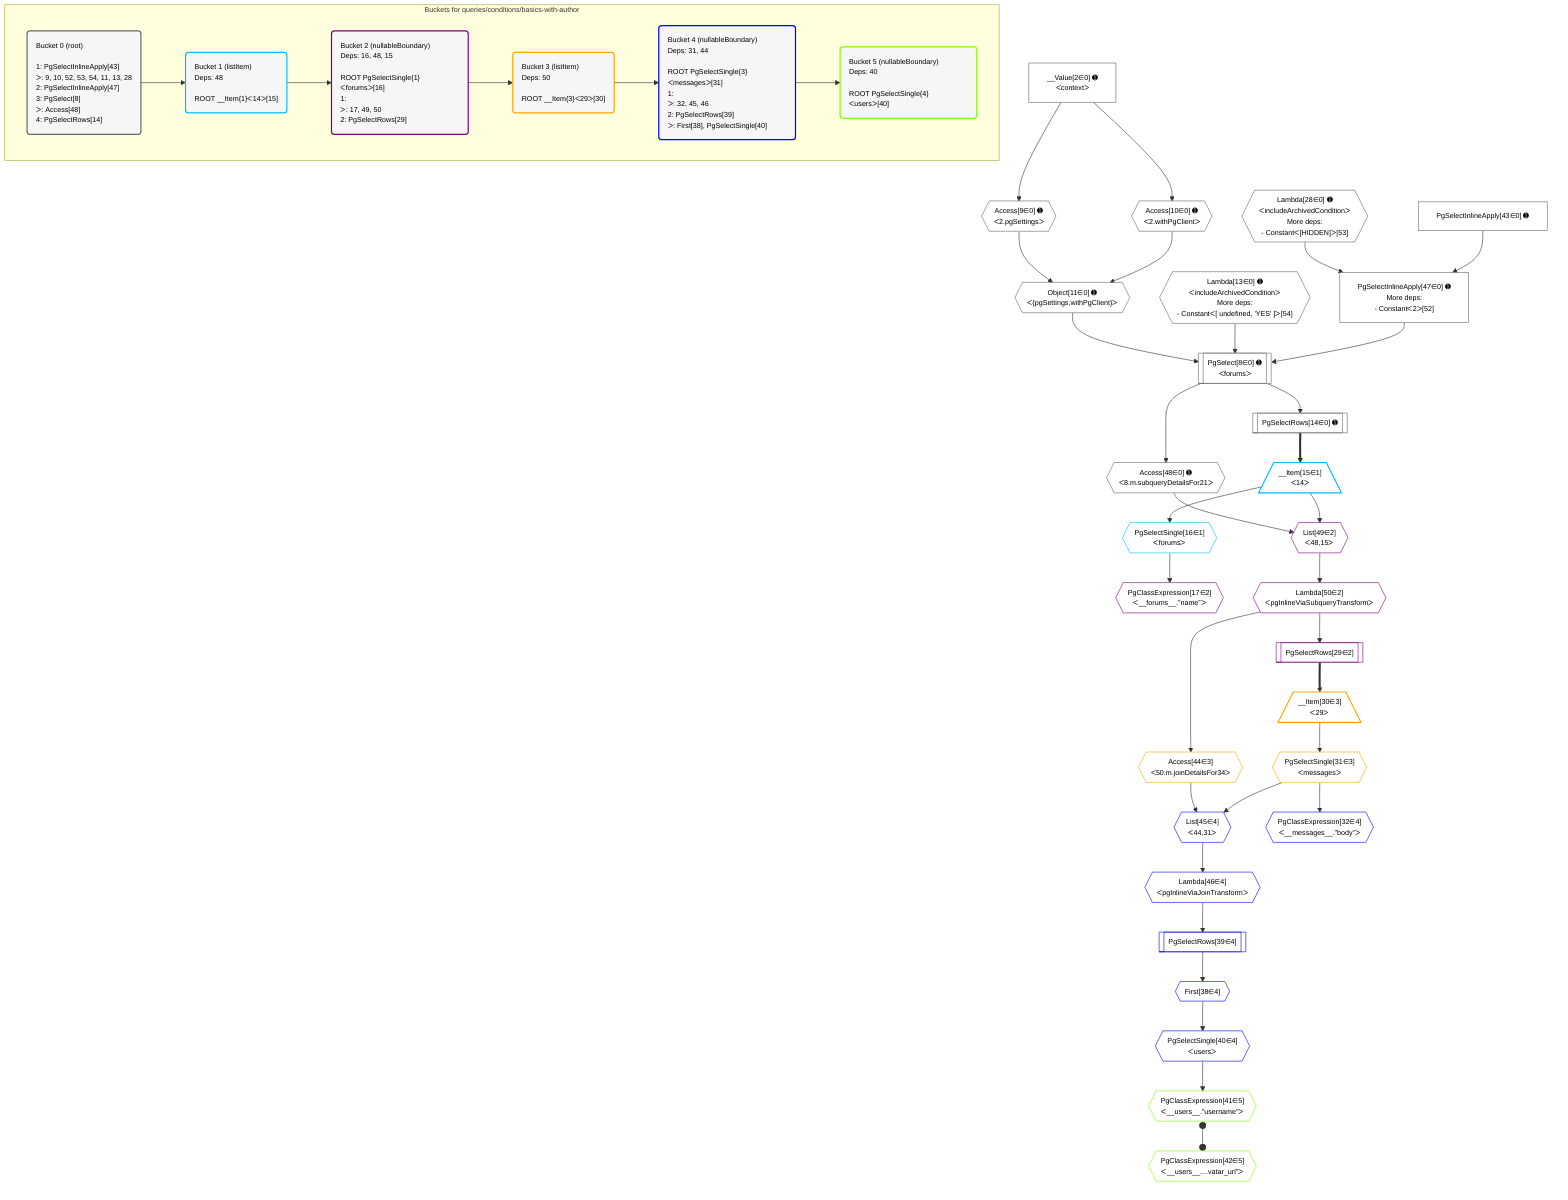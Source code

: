 %%{init: {'themeVariables': { 'fontSize': '12px'}}}%%
graph TD
    classDef path fill:#eee,stroke:#000,color:#000
    classDef plan fill:#fff,stroke-width:1px,color:#000
    classDef itemplan fill:#fff,stroke-width:2px,color:#000
    classDef unbatchedplan fill:#dff,stroke-width:1px,color:#000
    classDef sideeffectplan fill:#fcc,stroke-width:2px,color:#000
    classDef bucket fill:#f6f6f6,color:#000,stroke-width:2px,text-align:left

    subgraph "Buckets for queries/conditions/basics-with-author"
    Bucket0("Bucket 0 (root)<br /><br />1: PgSelectInlineApply[43]<br />ᐳ: 9, 10, 52, 53, 54, 11, 13, 28<br />2: PgSelectInlineApply[47]<br />3: PgSelect[8]<br />ᐳ: Access[48]<br />4: PgSelectRows[14]"):::bucket
    Bucket1("Bucket 1 (listItem)<br />Deps: 48<br /><br />ROOT __Item{1}ᐸ14ᐳ[15]"):::bucket
    Bucket2("Bucket 2 (nullableBoundary)<br />Deps: 16, 48, 15<br /><br />ROOT PgSelectSingle{1}ᐸforumsᐳ[16]<br />1: <br />ᐳ: 17, 49, 50<br />2: PgSelectRows[29]"):::bucket
    Bucket3("Bucket 3 (listItem)<br />Deps: 50<br /><br />ROOT __Item{3}ᐸ29ᐳ[30]"):::bucket
    Bucket4("Bucket 4 (nullableBoundary)<br />Deps: 31, 44<br /><br />ROOT PgSelectSingle{3}ᐸmessagesᐳ[31]<br />1: <br />ᐳ: 32, 45, 46<br />2: PgSelectRows[39]<br />ᐳ: First[38], PgSelectSingle[40]"):::bucket
    Bucket5("Bucket 5 (nullableBoundary)<br />Deps: 40<br /><br />ROOT PgSelectSingle{4}ᐸusersᐳ[40]"):::bucket
    end
    Bucket0 --> Bucket1
    Bucket1 --> Bucket2
    Bucket2 --> Bucket3
    Bucket3 --> Bucket4
    Bucket4 --> Bucket5

    %% plan dependencies
    PgSelect8[["PgSelect[8∈0] ➊<br />ᐸforumsᐳ"]]:::plan
    Object11{{"Object[11∈0] ➊<br />ᐸ{pgSettings,withPgClient}ᐳ"}}:::plan
    Lambda13{{"Lambda[13∈0] ➊<br />ᐸincludeArchivedConditionᐳ<br />More deps:<br />- Constantᐸ[ undefined, 'YES' ]ᐳ[54]"}}:::plan
    PgSelectInlineApply47["PgSelectInlineApply[47∈0] ➊<br />More deps:<br />- Constantᐸ2ᐳ[52]"]:::plan
    Object11 & Lambda13 & PgSelectInlineApply47 --> PgSelect8
    Lambda28{{"Lambda[28∈0] ➊<br />ᐸincludeArchivedConditionᐳ<br />More deps:<br />- Constantᐸ[HIDDEN]ᐳ[53]"}}:::plan
    PgSelectInlineApply43["PgSelectInlineApply[43∈0] ➊"]:::plan
    Lambda28 & PgSelectInlineApply43 --> PgSelectInlineApply47
    Access9{{"Access[9∈0] ➊<br />ᐸ2.pgSettingsᐳ"}}:::plan
    Access10{{"Access[10∈0] ➊<br />ᐸ2.withPgClientᐳ"}}:::plan
    Access9 & Access10 --> Object11
    __Value2["__Value[2∈0] ➊<br />ᐸcontextᐳ"]:::plan
    __Value2 --> Access9
    __Value2 --> Access10
    PgSelectRows14[["PgSelectRows[14∈0] ➊"]]:::plan
    PgSelect8 --> PgSelectRows14
    Access48{{"Access[48∈0] ➊<br />ᐸ8.m.subqueryDetailsFor21ᐳ"}}:::plan
    PgSelect8 --> Access48
    __Item15[/"__Item[15∈1]<br />ᐸ14ᐳ"\]:::itemplan
    PgSelectRows14 ==> __Item15
    PgSelectSingle16{{"PgSelectSingle[16∈1]<br />ᐸforumsᐳ"}}:::plan
    __Item15 --> PgSelectSingle16
    List49{{"List[49∈2]<br />ᐸ48,15ᐳ"}}:::plan
    Access48 & __Item15 --> List49
    PgClassExpression17{{"PgClassExpression[17∈2]<br />ᐸ__forums__.”name”ᐳ"}}:::plan
    PgSelectSingle16 --> PgClassExpression17
    PgSelectRows29[["PgSelectRows[29∈2]"]]:::plan
    Lambda50{{"Lambda[50∈2]<br />ᐸpgInlineViaSubqueryTransformᐳ"}}:::plan
    Lambda50 --> PgSelectRows29
    List49 --> Lambda50
    __Item30[/"__Item[30∈3]<br />ᐸ29ᐳ"\]:::itemplan
    PgSelectRows29 ==> __Item30
    PgSelectSingle31{{"PgSelectSingle[31∈3]<br />ᐸmessagesᐳ"}}:::plan
    __Item30 --> PgSelectSingle31
    Access44{{"Access[44∈3]<br />ᐸ50.m.joinDetailsFor34ᐳ"}}:::plan
    Lambda50 --> Access44
    List45{{"List[45∈4]<br />ᐸ44,31ᐳ"}}:::plan
    Access44 & PgSelectSingle31 --> List45
    PgClassExpression32{{"PgClassExpression[32∈4]<br />ᐸ__messages__.”body”ᐳ"}}:::plan
    PgSelectSingle31 --> PgClassExpression32
    First38{{"First[38∈4]"}}:::plan
    PgSelectRows39[["PgSelectRows[39∈4]"]]:::plan
    PgSelectRows39 --> First38
    Lambda46{{"Lambda[46∈4]<br />ᐸpgInlineViaJoinTransformᐳ"}}:::plan
    Lambda46 --> PgSelectRows39
    PgSelectSingle40{{"PgSelectSingle[40∈4]<br />ᐸusersᐳ"}}:::plan
    First38 --> PgSelectSingle40
    List45 --> Lambda46
    PgClassExpression41{{"PgClassExpression[41∈5]<br />ᐸ__users__.”username”ᐳ"}}:::plan
    PgSelectSingle40 --> PgClassExpression41
    PgClassExpression42{{"PgClassExpression[42∈5]<br />ᐸ__users__....vatar_url”ᐳ"}}:::plan
    PgClassExpression41 o--o PgClassExpression42

    %% define steps
    classDef bucket0 stroke:#696969
    class Bucket0,__Value2,PgSelect8,Access9,Access10,Object11,Lambda13,PgSelectRows14,Lambda28,PgSelectInlineApply43,PgSelectInlineApply47,Access48 bucket0
    classDef bucket1 stroke:#00bfff
    class Bucket1,__Item15,PgSelectSingle16 bucket1
    classDef bucket2 stroke:#7f007f
    class Bucket2,PgClassExpression17,PgSelectRows29,List49,Lambda50 bucket2
    classDef bucket3 stroke:#ffa500
    class Bucket3,__Item30,PgSelectSingle31,Access44 bucket3
    classDef bucket4 stroke:#0000ff
    class Bucket4,PgClassExpression32,First38,PgSelectRows39,PgSelectSingle40,List45,Lambda46 bucket4
    classDef bucket5 stroke:#7fff00
    class Bucket5,PgClassExpression41,PgClassExpression42 bucket5